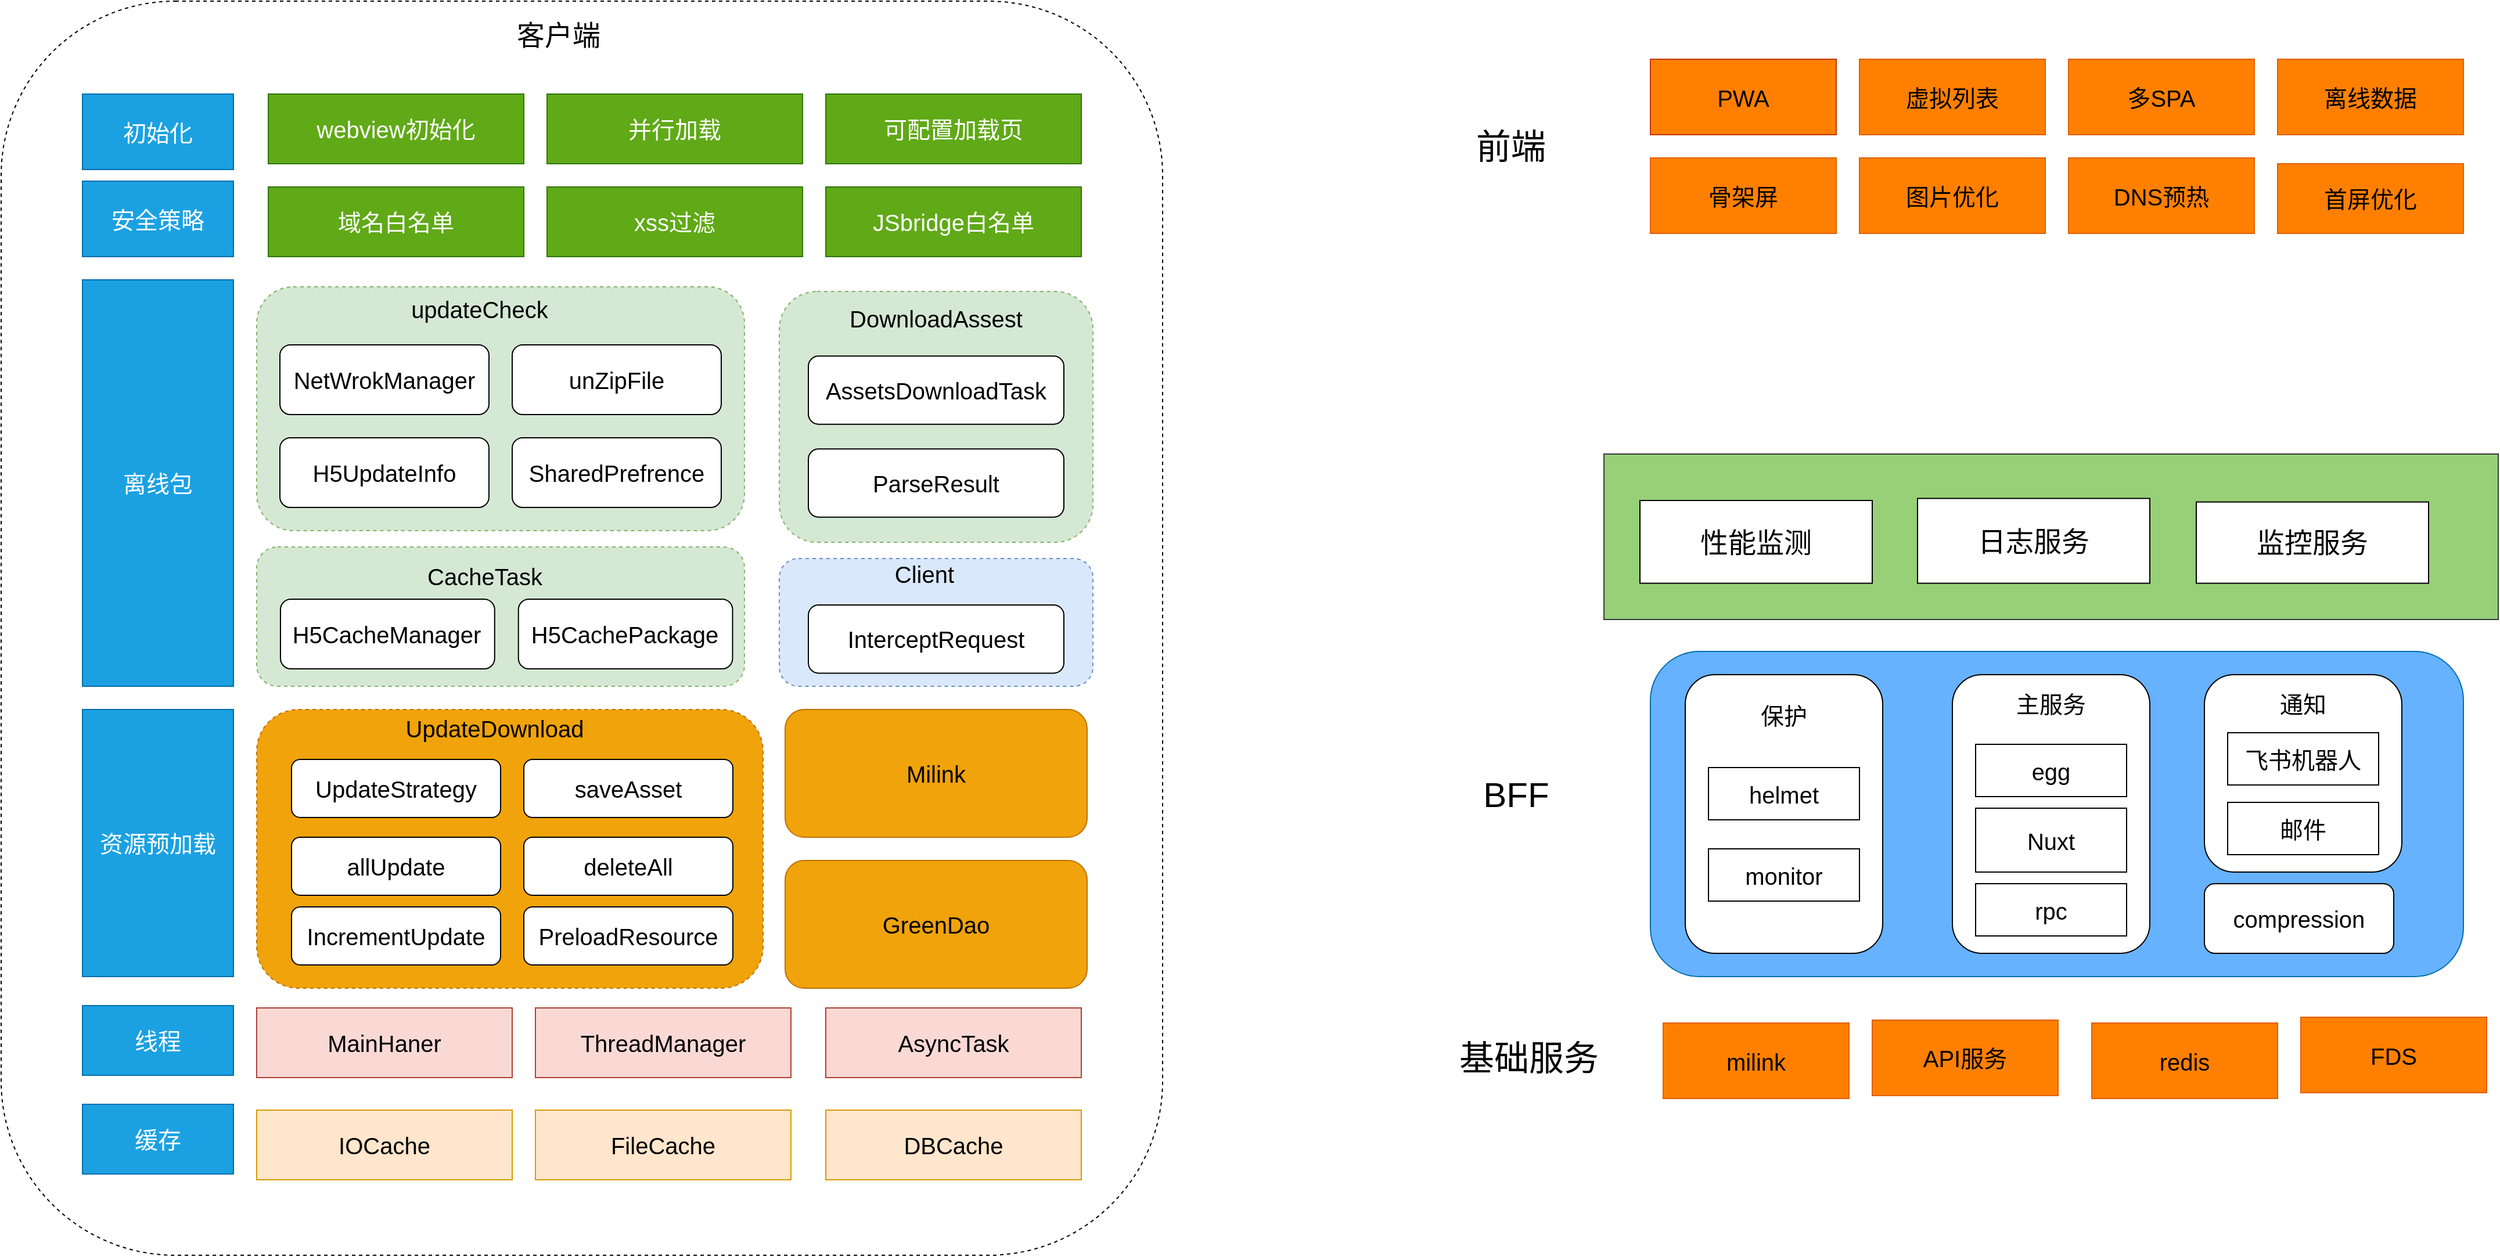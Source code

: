 <mxfile version="21.6.8" type="github">
  <diagram name="第 1 页" id="r3WhJgGqM_bAaVAQrt20">
    <mxGraphModel dx="1837" dy="1476" grid="1" gridSize="10" guides="1" tooltips="1" connect="1" arrows="1" fold="1" page="1" pageScale="1" pageWidth="827" pageHeight="1169" math="0" shadow="0">
      <root>
        <mxCell id="0" />
        <mxCell id="1" parent="0" />
        <mxCell id="hi8HvdBMCla10TESBJ24-186" value="" style="group;rounded=1;" vertex="1" connectable="0" parent="1">
          <mxGeometry x="940" y="40" width="1010" height="1080" as="geometry" />
        </mxCell>
        <mxCell id="hi8HvdBMCla10TESBJ24-184" value="" style="rounded=1;whiteSpace=wrap;html=1;dashed=1;" vertex="1" parent="hi8HvdBMCla10TESBJ24-186">
          <mxGeometry width="1000" height="1080" as="geometry" />
        </mxCell>
        <mxCell id="hi8HvdBMCla10TESBJ24-25" value="webview初始化" style="rounded=0;whiteSpace=wrap;html=1;fontSize=20;fillColor=#60a917;fontColor=#ffffff;strokeColor=#2D7600;" vertex="1" parent="hi8HvdBMCla10TESBJ24-186">
          <mxGeometry x="230" y="80" width="220" height="60" as="geometry" />
        </mxCell>
        <mxCell id="hi8HvdBMCla10TESBJ24-29" value="并行加载" style="rounded=0;whiteSpace=wrap;html=1;fontSize=20;fillColor=#60a917;fontColor=#ffffff;strokeColor=#2D7600;" vertex="1" parent="hi8HvdBMCla10TESBJ24-186">
          <mxGeometry x="470" y="80" width="220" height="60" as="geometry" />
        </mxCell>
        <mxCell id="hi8HvdBMCla10TESBJ24-34" value="可配置加载页" style="rounded=0;whiteSpace=wrap;html=1;fontSize=20;fillColor=#60a917;fontColor=#ffffff;strokeColor=#2D7600;" vertex="1" parent="hi8HvdBMCla10TESBJ24-186">
          <mxGeometry x="710" y="80" width="220" height="60" as="geometry" />
        </mxCell>
        <mxCell id="hi8HvdBMCla10TESBJ24-177" value="域名白名单" style="rounded=0;whiteSpace=wrap;html=1;fontSize=20;fillColor=#60a917;fontColor=#ffffff;strokeColor=#2D7600;" vertex="1" parent="hi8HvdBMCla10TESBJ24-186">
          <mxGeometry x="230" y="160" width="220" height="60" as="geometry" />
        </mxCell>
        <mxCell id="hi8HvdBMCla10TESBJ24-178" value="xss过滤" style="rounded=0;whiteSpace=wrap;html=1;fontSize=20;fillColor=#60a917;fontColor=#ffffff;strokeColor=#2D7600;" vertex="1" parent="hi8HvdBMCla10TESBJ24-186">
          <mxGeometry x="470" y="160" width="220" height="60" as="geometry" />
        </mxCell>
        <mxCell id="hi8HvdBMCla10TESBJ24-179" value="JSbridge白名单" style="rounded=0;whiteSpace=wrap;html=1;fontSize=20;fillColor=#60a917;fontColor=#ffffff;strokeColor=#2D7600;" vertex="1" parent="hi8HvdBMCla10TESBJ24-186">
          <mxGeometry x="710" y="160" width="220" height="60" as="geometry" />
        </mxCell>
        <mxCell id="hi8HvdBMCla10TESBJ24-182" value="&lt;font style=&quot;font-size: 20px;&quot;&gt;安全策略&lt;/font&gt;" style="rounded=0;whiteSpace=wrap;html=1;fillColor=#1ba1e2;fontColor=#ffffff;strokeColor=#006EAF;" vertex="1" parent="hi8HvdBMCla10TESBJ24-186">
          <mxGeometry x="70" y="155" width="130" height="65" as="geometry" />
        </mxCell>
        <mxCell id="hi8HvdBMCla10TESBJ24-121" value="&lt;span style=&quot;font-size: 20px;&quot;&gt;离线包&lt;/span&gt;" style="rounded=0;whiteSpace=wrap;html=1;fillColor=#1ba1e2;strokeColor=#006EAF;fontColor=#ffffff;" vertex="1" parent="hi8HvdBMCla10TESBJ24-186">
          <mxGeometry x="70" y="240" width="130" height="350" as="geometry" />
        </mxCell>
        <mxCell id="hi8HvdBMCla10TESBJ24-122" value="&lt;span style=&quot;font-size: 20px;&quot;&gt;资源预加载&lt;/span&gt;" style="rounded=0;whiteSpace=wrap;html=1;fillColor=#1ba1e2;fontColor=#ffffff;strokeColor=#006EAF;" vertex="1" parent="hi8HvdBMCla10TESBJ24-186">
          <mxGeometry x="70" y="610" width="130" height="230" as="geometry" />
        </mxCell>
        <mxCell id="hi8HvdBMCla10TESBJ24-123" value="&lt;span style=&quot;font-size: 20px;&quot;&gt;线程&lt;/span&gt;" style="rounded=0;whiteSpace=wrap;html=1;fillColor=#1ba1e2;fontColor=#ffffff;strokeColor=#006EAF;" vertex="1" parent="hi8HvdBMCla10TESBJ24-186">
          <mxGeometry x="70" y="865" width="130" height="60" as="geometry" />
        </mxCell>
        <mxCell id="hi8HvdBMCla10TESBJ24-125" value="IOCache" style="rounded=0;whiteSpace=wrap;html=1;fontSize=20;fillColor=#ffe6cc;strokeColor=#d79b00;" vertex="1" parent="hi8HvdBMCla10TESBJ24-186">
          <mxGeometry x="220" y="955" width="220" height="60" as="geometry" />
        </mxCell>
        <mxCell id="hi8HvdBMCla10TESBJ24-126" value="FileCache" style="rounded=0;whiteSpace=wrap;html=1;fontSize=20;fillColor=#ffe6cc;strokeColor=#d79b00;" vertex="1" parent="hi8HvdBMCla10TESBJ24-186">
          <mxGeometry x="460" y="955" width="220" height="60" as="geometry" />
        </mxCell>
        <mxCell id="hi8HvdBMCla10TESBJ24-127" value="DBCache" style="rounded=0;whiteSpace=wrap;html=1;fontSize=20;fillColor=#ffe6cc;strokeColor=#d79b00;" vertex="1" parent="hi8HvdBMCla10TESBJ24-186">
          <mxGeometry x="710" y="955" width="220" height="60" as="geometry" />
        </mxCell>
        <mxCell id="hi8HvdBMCla10TESBJ24-129" style="edgeStyle=orthogonalEdgeStyle;rounded=0;orthogonalLoop=1;jettySize=auto;html=1;exitX=0.5;exitY=1;exitDx=0;exitDy=0;" edge="1" parent="hi8HvdBMCla10TESBJ24-186" source="hi8HvdBMCla10TESBJ24-126" target="hi8HvdBMCla10TESBJ24-126">
          <mxGeometry relative="1" as="geometry" />
        </mxCell>
        <mxCell id="hi8HvdBMCla10TESBJ24-132" value="ThreadManager" style="rounded=0;whiteSpace=wrap;html=1;fontSize=20;fillColor=#fad9d5;strokeColor=#ae4132;" vertex="1" parent="hi8HvdBMCla10TESBJ24-186">
          <mxGeometry x="460" y="867" width="220" height="60" as="geometry" />
        </mxCell>
        <mxCell id="hi8HvdBMCla10TESBJ24-133" value="MainHaner" style="rounded=0;whiteSpace=wrap;html=1;fontSize=20;fillColor=#fad9d5;strokeColor=#ae4132;" vertex="1" parent="hi8HvdBMCla10TESBJ24-186">
          <mxGeometry x="220" y="867" width="220" height="60" as="geometry" />
        </mxCell>
        <mxCell id="hi8HvdBMCla10TESBJ24-135" value="AsyncTask" style="rounded=0;whiteSpace=wrap;html=1;fontSize=20;fillColor=#fad9d5;strokeColor=#ae4132;" vertex="1" parent="hi8HvdBMCla10TESBJ24-186">
          <mxGeometry x="710" y="867" width="220" height="60" as="geometry" />
        </mxCell>
        <mxCell id="hi8HvdBMCla10TESBJ24-150" value="" style="rounded=1;whiteSpace=wrap;html=1;fillColor=#d5e8d4;strokeColor=#82b366;dashed=1;" vertex="1" parent="hi8HvdBMCla10TESBJ24-186">
          <mxGeometry x="670" y="250" width="270" height="216" as="geometry" />
        </mxCell>
        <mxCell id="hi8HvdBMCla10TESBJ24-151" value="" style="group" vertex="1" connectable="0" parent="hi8HvdBMCla10TESBJ24-186">
          <mxGeometry x="220" y="240" width="420" height="216" as="geometry" />
        </mxCell>
        <mxCell id="hi8HvdBMCla10TESBJ24-138" value="" style="rounded=1;whiteSpace=wrap;html=1;fontSize=20;dashed=1;fillColor=#d5e8d4;strokeColor=#82b366;" vertex="1" parent="hi8HvdBMCla10TESBJ24-151">
          <mxGeometry y="6" width="420" height="210" as="geometry" />
        </mxCell>
        <mxCell id="hi8HvdBMCla10TESBJ24-139" value="updateCheck" style="text;html=1;strokeColor=none;fillColor=none;align=center;verticalAlign=middle;whiteSpace=wrap;rounded=0;fontSize=20;" vertex="1" parent="hi8HvdBMCla10TESBJ24-151">
          <mxGeometry x="124" width="136" height="50" as="geometry" />
        </mxCell>
        <mxCell id="hi8HvdBMCla10TESBJ24-140" value="NetWrokManager" style="rounded=1;whiteSpace=wrap;html=1;fontSize=20;" vertex="1" parent="hi8HvdBMCla10TESBJ24-151">
          <mxGeometry x="20" y="56" width="180" height="60" as="geometry" />
        </mxCell>
        <mxCell id="hi8HvdBMCla10TESBJ24-141" value="unZipFile" style="rounded=1;whiteSpace=wrap;html=1;fontSize=20;" vertex="1" parent="hi8HvdBMCla10TESBJ24-151">
          <mxGeometry x="220" y="56" width="180" height="60" as="geometry" />
        </mxCell>
        <mxCell id="hi8HvdBMCla10TESBJ24-142" value="H5UpdateInfo" style="rounded=1;whiteSpace=wrap;html=1;fontSize=20;" vertex="1" parent="hi8HvdBMCla10TESBJ24-151">
          <mxGeometry x="20" y="136" width="180" height="60" as="geometry" />
        </mxCell>
        <mxCell id="hi8HvdBMCla10TESBJ24-143" value="SharedPrefrence" style="rounded=1;whiteSpace=wrap;html=1;fontSize=20;" vertex="1" parent="hi8HvdBMCla10TESBJ24-151">
          <mxGeometry x="220" y="136" width="180" height="60" as="geometry" />
        </mxCell>
        <mxCell id="hi8HvdBMCla10TESBJ24-152" value="" style="group" vertex="1" connectable="0" parent="hi8HvdBMCla10TESBJ24-186">
          <mxGeometry x="220" y="470" width="420" height="120" as="geometry" />
        </mxCell>
        <mxCell id="hi8HvdBMCla10TESBJ24-145" value="" style="rounded=1;whiteSpace=wrap;html=1;fontSize=20;dashed=1;fillColor=#d5e8d4;strokeColor=#82b366;" vertex="1" parent="hi8HvdBMCla10TESBJ24-152">
          <mxGeometry width="420" height="120" as="geometry" />
        </mxCell>
        <mxCell id="hi8HvdBMCla10TESBJ24-146" value="&lt;font style=&quot;font-size: 20px;&quot;&gt;CacheTask&lt;/font&gt;" style="text;html=1;strokeColor=none;fillColor=none;align=center;verticalAlign=middle;whiteSpace=wrap;rounded=0;" vertex="1" parent="hi8HvdBMCla10TESBJ24-152">
          <mxGeometry x="165.951" y="10" width="61.463" height="30" as="geometry" />
        </mxCell>
        <mxCell id="hi8HvdBMCla10TESBJ24-148" value="H5CachePackage" style="rounded=1;whiteSpace=wrap;html=1;fontSize=20;" vertex="1" parent="hi8HvdBMCla10TESBJ24-152">
          <mxGeometry x="225.366" y="45" width="184.39" height="60" as="geometry" />
        </mxCell>
        <mxCell id="hi8HvdBMCla10TESBJ24-149" value="H5CacheManager" style="rounded=1;whiteSpace=wrap;html=1;fontSize=20;" vertex="1" parent="hi8HvdBMCla10TESBJ24-152">
          <mxGeometry x="20.488" y="45" width="184.39" height="60" as="geometry" />
        </mxCell>
        <mxCell id="hi8HvdBMCla10TESBJ24-153" value="&lt;font style=&quot;font-size: 20px;&quot;&gt;AssetsDownloadTask&lt;/font&gt;" style="rounded=1;whiteSpace=wrap;html=1;" vertex="1" parent="hi8HvdBMCla10TESBJ24-186">
          <mxGeometry x="695" y="305.65" width="220" height="58.71" as="geometry" />
        </mxCell>
        <mxCell id="hi8HvdBMCla10TESBJ24-154" value="&lt;font style=&quot;font-size: 20px;&quot;&gt;DownloadAssest&lt;/font&gt;" style="text;html=1;strokeColor=none;fillColor=none;align=center;verticalAlign=middle;whiteSpace=wrap;rounded=0;" vertex="1" parent="hi8HvdBMCla10TESBJ24-186">
          <mxGeometry x="775" y="257.5" width="60" height="30" as="geometry" />
        </mxCell>
        <mxCell id="hi8HvdBMCla10TESBJ24-155" style="edgeStyle=orthogonalEdgeStyle;rounded=0;orthogonalLoop=1;jettySize=auto;html=1;exitX=0.5;exitY=1;exitDx=0;exitDy=0;" edge="1" parent="hi8HvdBMCla10TESBJ24-186" source="hi8HvdBMCla10TESBJ24-154" target="hi8HvdBMCla10TESBJ24-154">
          <mxGeometry relative="1" as="geometry" />
        </mxCell>
        <mxCell id="hi8HvdBMCla10TESBJ24-156" value="&lt;font style=&quot;font-size: 20px;&quot;&gt;ParseResult&lt;/font&gt;" style="rounded=1;whiteSpace=wrap;html=1;" vertex="1" parent="hi8HvdBMCla10TESBJ24-186">
          <mxGeometry x="695" y="385.64" width="220" height="58.71" as="geometry" />
        </mxCell>
        <mxCell id="hi8HvdBMCla10TESBJ24-157" value="" style="rounded=1;whiteSpace=wrap;html=1;dashed=1;fillColor=#dae8fc;strokeColor=#6c8ebf;" vertex="1" parent="hi8HvdBMCla10TESBJ24-186">
          <mxGeometry x="670" y="480" width="270" height="110" as="geometry" />
        </mxCell>
        <mxCell id="hi8HvdBMCla10TESBJ24-160" value="&lt;font style=&quot;font-size: 20px;&quot;&gt;Client&lt;/font&gt;" style="text;html=1;strokeColor=none;fillColor=none;align=center;verticalAlign=middle;whiteSpace=wrap;rounded=0;" vertex="1" parent="hi8HvdBMCla10TESBJ24-186">
          <mxGeometry x="760" y="476" width="70" height="34" as="geometry" />
        </mxCell>
        <mxCell id="hi8HvdBMCla10TESBJ24-162" value="&lt;span style=&quot;font-size: 20px;&quot;&gt;InterceptRequest&lt;/span&gt;" style="rounded=1;whiteSpace=wrap;html=1;" vertex="1" parent="hi8HvdBMCla10TESBJ24-186">
          <mxGeometry x="695" y="520" width="220" height="58.71" as="geometry" />
        </mxCell>
        <mxCell id="hi8HvdBMCla10TESBJ24-163" value="" style="rounded=1;whiteSpace=wrap;html=1;dashed=1;fillColor=#f0a30a;fontColor=#000000;strokeColor=#BD7000;" vertex="1" parent="hi8HvdBMCla10TESBJ24-186">
          <mxGeometry x="220" y="610" width="436" height="240" as="geometry" />
        </mxCell>
        <mxCell id="hi8HvdBMCla10TESBJ24-164" value="&lt;font style=&quot;font-size: 20px;&quot;&gt;UpdateDownload&lt;/font&gt;" style="text;html=1;strokeColor=none;fillColor=none;align=center;verticalAlign=middle;whiteSpace=wrap;rounded=0;" vertex="1" parent="hi8HvdBMCla10TESBJ24-186">
          <mxGeometry x="370" y="610" width="110" height="32" as="geometry" />
        </mxCell>
        <mxCell id="hi8HvdBMCla10TESBJ24-165" value="UpdateStrategy" style="rounded=1;whiteSpace=wrap;html=1;fontSize=20;" vertex="1" parent="hi8HvdBMCla10TESBJ24-186">
          <mxGeometry x="250" y="653" width="180" height="50" as="geometry" />
        </mxCell>
        <mxCell id="hi8HvdBMCla10TESBJ24-166" value="allUpdate" style="rounded=1;whiteSpace=wrap;html=1;fontSize=20;" vertex="1" parent="hi8HvdBMCla10TESBJ24-186">
          <mxGeometry x="250" y="720" width="180" height="50" as="geometry" />
        </mxCell>
        <mxCell id="hi8HvdBMCla10TESBJ24-167" value="IncrementUpdate" style="rounded=1;whiteSpace=wrap;html=1;fontSize=20;" vertex="1" parent="hi8HvdBMCla10TESBJ24-186">
          <mxGeometry x="250" y="780" width="180" height="50" as="geometry" />
        </mxCell>
        <mxCell id="hi8HvdBMCla10TESBJ24-170" value="deleteAll" style="rounded=1;whiteSpace=wrap;html=1;fontSize=20;" vertex="1" parent="hi8HvdBMCla10TESBJ24-186">
          <mxGeometry x="450" y="720" width="180" height="50" as="geometry" />
        </mxCell>
        <mxCell id="hi8HvdBMCla10TESBJ24-171" value="PreloadResource" style="rounded=1;whiteSpace=wrap;html=1;fontSize=20;" vertex="1" parent="hi8HvdBMCla10TESBJ24-186">
          <mxGeometry x="450" y="780" width="180" height="50" as="geometry" />
        </mxCell>
        <mxCell id="hi8HvdBMCla10TESBJ24-172" value="saveAsset" style="rounded=1;whiteSpace=wrap;html=1;fontSize=20;" vertex="1" parent="hi8HvdBMCla10TESBJ24-186">
          <mxGeometry x="450" y="653" width="180" height="50" as="geometry" />
        </mxCell>
        <mxCell id="hi8HvdBMCla10TESBJ24-174" value="&lt;font style=&quot;font-size: 20px;&quot;&gt;Milink&lt;/font&gt;" style="rounded=1;whiteSpace=wrap;html=1;fillColor=#f0a30a;fontColor=#000000;strokeColor=#BD7000;" vertex="1" parent="hi8HvdBMCla10TESBJ24-186">
          <mxGeometry x="675" y="610" width="260" height="110" as="geometry" />
        </mxCell>
        <mxCell id="hi8HvdBMCla10TESBJ24-175" value="&lt;font style=&quot;font-size: 20px;&quot;&gt;GreenDao&lt;/font&gt;" style="rounded=1;whiteSpace=wrap;html=1;fillColor=#f0a30a;fontColor=#000000;strokeColor=#BD7000;" vertex="1" parent="hi8HvdBMCla10TESBJ24-186">
          <mxGeometry x="675" y="740" width="260" height="110" as="geometry" />
        </mxCell>
        <mxCell id="hi8HvdBMCla10TESBJ24-180" value="&lt;span style=&quot;font-size: 20px;&quot;&gt;缓存&lt;/span&gt;" style="rounded=0;whiteSpace=wrap;html=1;fillColor=#1ba1e2;fontColor=#ffffff;strokeColor=#006EAF;" vertex="1" parent="hi8HvdBMCla10TESBJ24-186">
          <mxGeometry x="70" y="950" width="130" height="60" as="geometry" />
        </mxCell>
        <mxCell id="hi8HvdBMCla10TESBJ24-183" value="&lt;font style=&quot;font-size: 20px;&quot;&gt;初始化&lt;/font&gt;" style="rounded=0;whiteSpace=wrap;html=1;fillColor=#1ba1e2;fontColor=#ffffff;strokeColor=#006EAF;" vertex="1" parent="hi8HvdBMCla10TESBJ24-186">
          <mxGeometry x="70" y="80" width="130" height="65" as="geometry" />
        </mxCell>
        <mxCell id="hi8HvdBMCla10TESBJ24-185" value="&lt;font style=&quot;font-size: 24px;&quot;&gt;客户端&lt;/font&gt;" style="text;html=1;strokeColor=none;fillColor=none;align=center;verticalAlign=middle;whiteSpace=wrap;rounded=0;" vertex="1" parent="hi8HvdBMCla10TESBJ24-186">
          <mxGeometry x="410" width="140" height="60" as="geometry" />
        </mxCell>
        <mxCell id="hi8HvdBMCla10TESBJ24-80" value="&lt;font style=&quot;font-size: 20px;&quot;&gt;milink&lt;/font&gt;" style="rounded=0;whiteSpace=wrap;html=1;fillColor=#FF8000;strokeColor=#E35E00;container=0;" vertex="1" parent="1">
          <mxGeometry x="2371" y="920" width="160" height="65" as="geometry" />
        </mxCell>
        <mxCell id="hi8HvdBMCla10TESBJ24-81" value="&lt;font style=&quot;font-size: 20px;&quot;&gt;API服务&lt;/font&gt;" style="rounded=0;whiteSpace=wrap;html=1;fillColor=#FF8000;strokeColor=#E35E00;container=0;" vertex="1" parent="1">
          <mxGeometry x="2551" y="917.5" width="160" height="65" as="geometry" />
        </mxCell>
        <mxCell id="hi8HvdBMCla10TESBJ24-82" value="&lt;span style=&quot;font-size: 20px;&quot;&gt;redis&lt;/span&gt;" style="rounded=0;whiteSpace=wrap;html=1;fillColor=#FF8000;strokeColor=#E35E00;container=0;" vertex="1" parent="1">
          <mxGeometry x="2740" y="920" width="160" height="65" as="geometry" />
        </mxCell>
        <mxCell id="hi8HvdBMCla10TESBJ24-83" value="&lt;span style=&quot;font-size: 20px;&quot;&gt;FDS&lt;/span&gt;" style="rounded=0;whiteSpace=wrap;html=1;fillColor=#FF8000;strokeColor=#E35E00;container=0;" vertex="1" parent="1">
          <mxGeometry x="2920" y="915" width="160" height="65" as="geometry" />
        </mxCell>
        <mxCell id="hi8HvdBMCla10TESBJ24-79" value="基础服务" style="text;html=1;strokeColor=none;fillColor=none;align=center;verticalAlign=middle;whiteSpace=wrap;rounded=0;fontSize=30;container=0;" vertex="1" parent="1">
          <mxGeometry x="2191" y="920" width="129" height="60" as="geometry" />
        </mxCell>
        <mxCell id="hi8HvdBMCla10TESBJ24-37" value="BFF" style="text;html=1;strokeColor=none;fillColor=none;align=center;verticalAlign=middle;whiteSpace=wrap;rounded=0;fontSize=30;" vertex="1" parent="1">
          <mxGeometry x="2180" y="692.5" width="129" height="60" as="geometry" />
        </mxCell>
        <mxCell id="hi8HvdBMCla10TESBJ24-23" value="前端" style="text;html=1;strokeColor=none;fillColor=none;align=center;verticalAlign=middle;whiteSpace=wrap;rounded=0;fontSize=30;" vertex="1" parent="1">
          <mxGeometry x="2180" y="135" width="120" height="60" as="geometry" />
        </mxCell>
        <mxCell id="hi8HvdBMCla10TESBJ24-13" value="PWA" style="rounded=0;whiteSpace=wrap;html=1;fillColor=#FF8000;strokeColor=#C73500;fontColor=#000000;fontSize=20;" vertex="1" parent="1">
          <mxGeometry x="2360" y="90" width="160" height="65" as="geometry" />
        </mxCell>
        <mxCell id="hi8HvdBMCla10TESBJ24-14" value="虚拟列表" style="rounded=0;whiteSpace=wrap;html=1;fillColor=#FF8000;strokeColor=#E35E00;fontSize=20;" vertex="1" parent="1">
          <mxGeometry x="2540" y="90" width="160" height="65" as="geometry" />
        </mxCell>
        <mxCell id="hi8HvdBMCla10TESBJ24-15" value="多SPA" style="rounded=0;whiteSpace=wrap;html=1;fillColor=#FF8000;strokeColor=#E35E00;fontSize=20;" vertex="1" parent="1">
          <mxGeometry x="2720" y="90" width="160" height="65" as="geometry" />
        </mxCell>
        <mxCell id="hi8HvdBMCla10TESBJ24-16" value="离线数据" style="rounded=0;whiteSpace=wrap;html=1;fillColor=#FF8000;strokeColor=#E35E00;fontSize=20;" vertex="1" parent="1">
          <mxGeometry x="2900" y="90" width="160" height="65" as="geometry" />
        </mxCell>
        <mxCell id="hi8HvdBMCla10TESBJ24-17" value="骨架屏" style="rounded=0;whiteSpace=wrap;html=1;fillColor=#FF8000;strokeColor=#E35E00;fontSize=20;" vertex="1" parent="1">
          <mxGeometry x="2360" y="175" width="160" height="65" as="geometry" />
        </mxCell>
        <mxCell id="hi8HvdBMCla10TESBJ24-18" value="图片优化" style="rounded=0;whiteSpace=wrap;html=1;fillColor=#FF8000;strokeColor=#E35E00;fontSize=20;" vertex="1" parent="1">
          <mxGeometry x="2540" y="175" width="160" height="65" as="geometry" />
        </mxCell>
        <mxCell id="hi8HvdBMCla10TESBJ24-19" value="DNS预热" style="rounded=0;whiteSpace=wrap;html=1;fillColor=#FF8000;strokeColor=#E35E00;fontSize=20;" vertex="1" parent="1">
          <mxGeometry x="2720" y="175" width="160" height="65" as="geometry" />
        </mxCell>
        <mxCell id="hi8HvdBMCla10TESBJ24-20" value="首屏优化" style="rounded=0;whiteSpace=wrap;html=1;fillColor=#FF8000;strokeColor=#E35E00;fontSize=20;" vertex="1" parent="1">
          <mxGeometry x="2900" y="180" width="160" height="60" as="geometry" />
        </mxCell>
        <mxCell id="hi8HvdBMCla10TESBJ24-48" value="" style="rounded=1;whiteSpace=wrap;html=1;fillColor=#66B2FF;fontColor=#ffffff;strokeColor=#006EAF;" vertex="1" parent="1">
          <mxGeometry x="2360" y="600" width="700" height="280" as="geometry" />
        </mxCell>
        <mxCell id="hi8HvdBMCla10TESBJ24-50" value="" style="rounded=1;whiteSpace=wrap;html=1;" vertex="1" parent="1">
          <mxGeometry x="2390" y="620" width="170" height="240" as="geometry" />
        </mxCell>
        <mxCell id="hi8HvdBMCla10TESBJ24-51" value="&lt;font style=&quot;font-size: 20px;&quot;&gt;保护&lt;/font&gt;" style="text;html=1;strokeColor=none;fillColor=none;align=center;verticalAlign=middle;whiteSpace=wrap;rounded=0;" vertex="1" parent="1">
          <mxGeometry x="2445" y="640" width="60" height="30" as="geometry" />
        </mxCell>
        <mxCell id="hi8HvdBMCla10TESBJ24-52" value="helmet" style="rounded=0;whiteSpace=wrap;html=1;fontSize=20;" vertex="1" parent="1">
          <mxGeometry x="2410" y="700" width="130" height="45" as="geometry" />
        </mxCell>
        <mxCell id="hi8HvdBMCla10TESBJ24-53" value="monitor" style="rounded=0;whiteSpace=wrap;html=1;fontSize=20;" vertex="1" parent="1">
          <mxGeometry x="2410" y="770" width="130" height="45" as="geometry" />
        </mxCell>
        <mxCell id="hi8HvdBMCla10TESBJ24-64" value="" style="rounded=1;whiteSpace=wrap;html=1;" vertex="1" parent="1">
          <mxGeometry x="2837" y="620" width="170" height="170" as="geometry" />
        </mxCell>
        <mxCell id="hi8HvdBMCla10TESBJ24-65" value="&lt;span style=&quot;font-size: 20px;&quot;&gt;通知&lt;/span&gt;" style="text;html=1;strokeColor=none;fillColor=none;align=center;verticalAlign=middle;whiteSpace=wrap;rounded=0;" vertex="1" parent="1">
          <mxGeometry x="2892" y="630" width="60" height="30" as="geometry" />
        </mxCell>
        <mxCell id="hi8HvdBMCla10TESBJ24-66" value="飞书机器人" style="rounded=0;whiteSpace=wrap;html=1;fontSize=20;" vertex="1" parent="1">
          <mxGeometry x="2857" y="670" width="130" height="45" as="geometry" />
        </mxCell>
        <mxCell id="hi8HvdBMCla10TESBJ24-67" value="邮件" style="rounded=0;whiteSpace=wrap;html=1;fontSize=20;" vertex="1" parent="1">
          <mxGeometry x="2857" y="730" width="130" height="45" as="geometry" />
        </mxCell>
        <mxCell id="hi8HvdBMCla10TESBJ24-74" value="&lt;font style=&quot;font-size: 20px;&quot;&gt;compression&lt;/font&gt;" style="rounded=1;whiteSpace=wrap;html=1;" vertex="1" parent="1">
          <mxGeometry x="2837" y="800" width="163" height="60" as="geometry" />
        </mxCell>
        <mxCell id="hi8HvdBMCla10TESBJ24-76" value="" style="group" vertex="1" connectable="0" parent="1">
          <mxGeometry x="2620" y="620" width="170" height="240" as="geometry" />
        </mxCell>
        <mxCell id="hi8HvdBMCla10TESBJ24-57" value="" style="rounded=1;whiteSpace=wrap;html=1;" vertex="1" parent="hi8HvdBMCla10TESBJ24-76">
          <mxGeometry width="170" height="240" as="geometry" />
        </mxCell>
        <mxCell id="hi8HvdBMCla10TESBJ24-58" value="&lt;span style=&quot;font-size: 20px;&quot;&gt;主服务&lt;/span&gt;" style="text;html=1;strokeColor=none;fillColor=none;align=center;verticalAlign=middle;whiteSpace=wrap;rounded=0;" vertex="1" parent="hi8HvdBMCla10TESBJ24-76">
          <mxGeometry x="45" y="10" width="80" height="30" as="geometry" />
        </mxCell>
        <mxCell id="hi8HvdBMCla10TESBJ24-59" value="egg" style="rounded=0;whiteSpace=wrap;html=1;fontSize=20;" vertex="1" parent="hi8HvdBMCla10TESBJ24-76">
          <mxGeometry x="20" y="60" width="130" height="45" as="geometry" />
        </mxCell>
        <mxCell id="hi8HvdBMCla10TESBJ24-60" value="Nuxt" style="rounded=0;whiteSpace=wrap;html=1;fontSize=20;" vertex="1" parent="hi8HvdBMCla10TESBJ24-76">
          <mxGeometry x="20" y="115" width="130" height="55" as="geometry" />
        </mxCell>
        <mxCell id="hi8HvdBMCla10TESBJ24-73" value="rpc" style="rounded=0;whiteSpace=wrap;html=1;fontSize=20;" vertex="1" parent="hi8HvdBMCla10TESBJ24-76">
          <mxGeometry x="20" y="180" width="130" height="45" as="geometry" />
        </mxCell>
        <mxCell id="hi8HvdBMCla10TESBJ24-87" value="" style="rounded=0;whiteSpace=wrap;html=1;fillColor=#97D077;strokeColor=#36393d;" vertex="1" parent="1">
          <mxGeometry x="2320" y="430" width="770" height="142.5" as="geometry" />
        </mxCell>
        <mxCell id="hi8HvdBMCla10TESBJ24-89" value="&lt;p style=&quot;line-height: 200%; font-size: 24px;&quot;&gt;日志服务&lt;/p&gt;" style="rounded=0;whiteSpace=wrap;html=1;" vertex="1" parent="1">
          <mxGeometry x="2590" y="468.22" width="200" height="73.07" as="geometry" />
        </mxCell>
        <mxCell id="hi8HvdBMCla10TESBJ24-90" value="&lt;p style=&quot;line-height: 200%; font-size: 24px;&quot;&gt;监控服务&lt;/p&gt;" style="rounded=0;whiteSpace=wrap;html=1;" vertex="1" parent="1">
          <mxGeometry x="2830" y="471.29" width="200" height="70" as="geometry" />
        </mxCell>
        <mxCell id="hi8HvdBMCla10TESBJ24-117" value="&lt;p style=&quot;line-height: 200%; font-size: 24px;&quot;&gt;性能监测&lt;/p&gt;" style="rounded=0;whiteSpace=wrap;html=1;" vertex="1" parent="1">
          <mxGeometry x="2351" y="470" width="200" height="71.29" as="geometry" />
        </mxCell>
      </root>
    </mxGraphModel>
  </diagram>
</mxfile>
